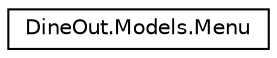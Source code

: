 digraph "Graphical Class Hierarchy"
{
 // LATEX_PDF_SIZE
  edge [fontname="Helvetica",fontsize="10",labelfontname="Helvetica",labelfontsize="10"];
  node [fontname="Helvetica",fontsize="10",shape=record];
  rankdir="LR";
  Node0 [label="DineOut.Models.Menu",height=0.2,width=0.4,color="black", fillcolor="white", style="filled",URL="$class_dine_out_1_1_models_1_1_menu.html",tooltip=" "];
}
